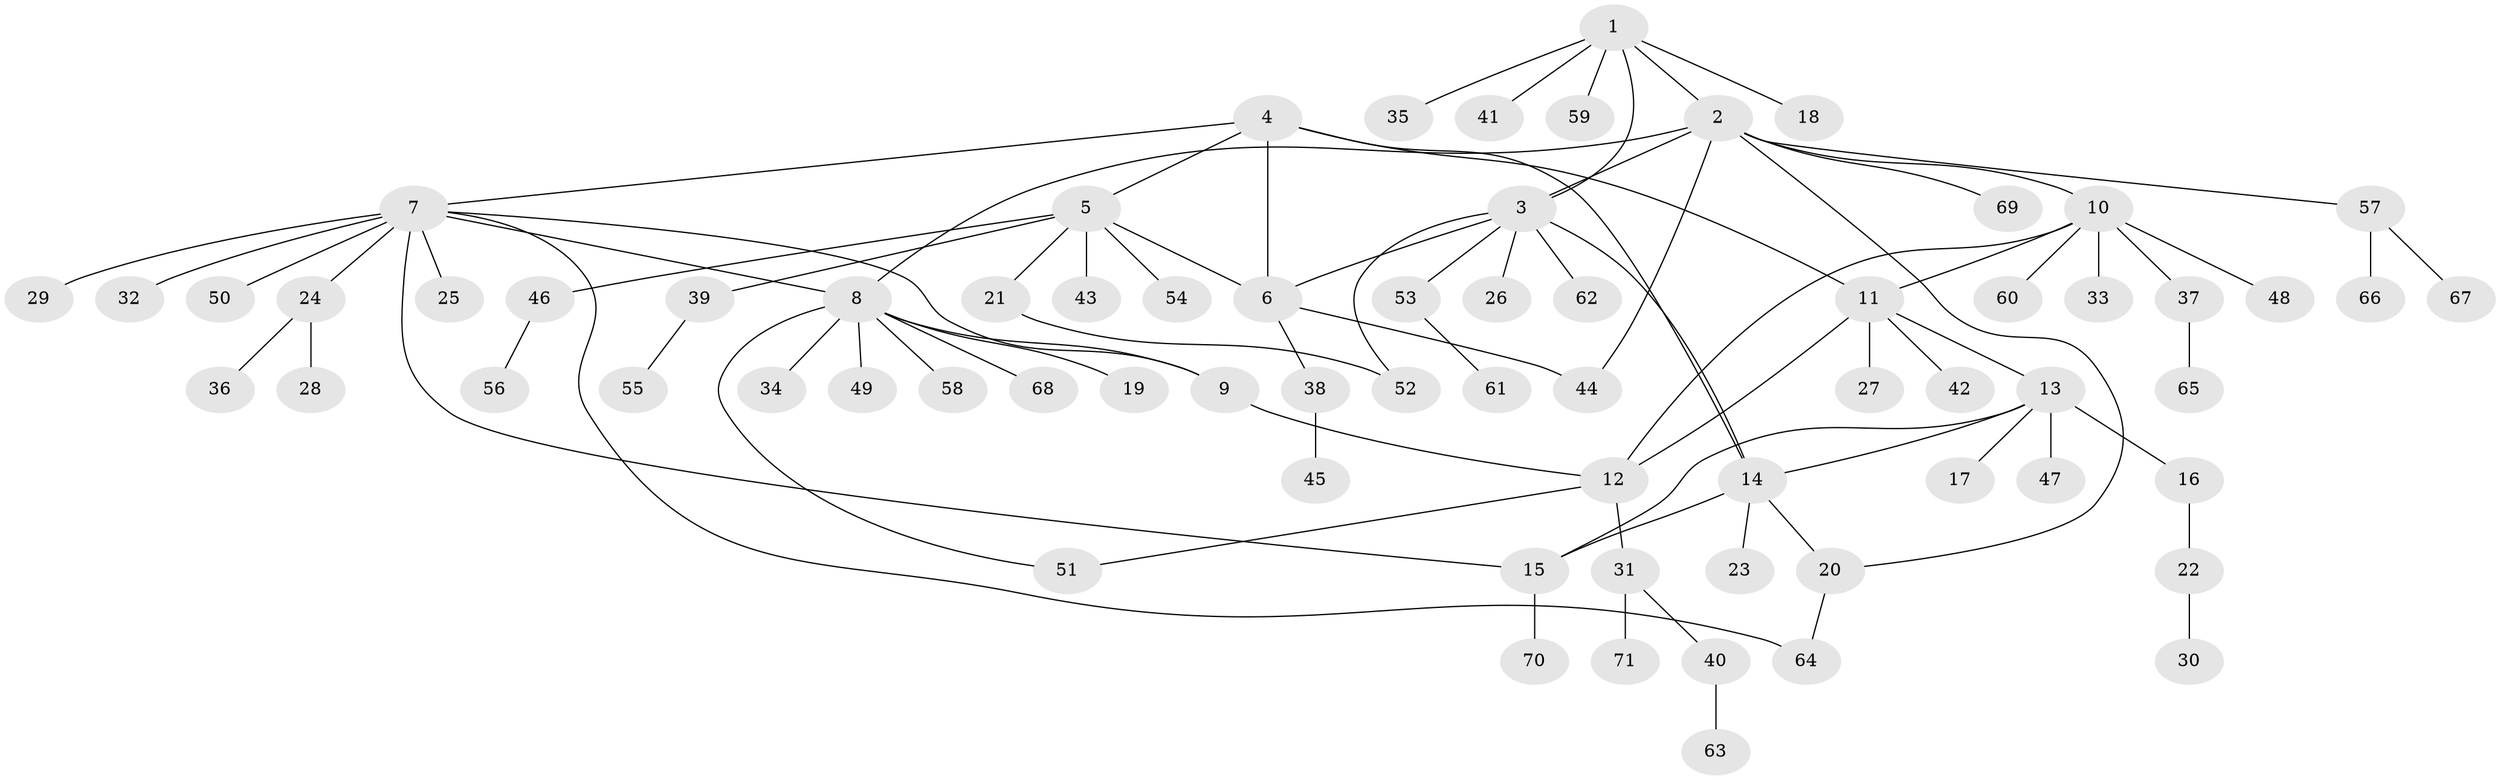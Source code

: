 // coarse degree distribution, {5: 0.1, 13: 0.02, 8: 0.04, 9: 0.02, 6: 0.02, 10: 0.02, 3: 0.04, 4: 0.02, 2: 0.1, 1: 0.62}
// Generated by graph-tools (version 1.1) at 2025/52/02/27/25 19:52:21]
// undirected, 71 vertices, 86 edges
graph export_dot {
graph [start="1"]
  node [color=gray90,style=filled];
  1;
  2;
  3;
  4;
  5;
  6;
  7;
  8;
  9;
  10;
  11;
  12;
  13;
  14;
  15;
  16;
  17;
  18;
  19;
  20;
  21;
  22;
  23;
  24;
  25;
  26;
  27;
  28;
  29;
  30;
  31;
  32;
  33;
  34;
  35;
  36;
  37;
  38;
  39;
  40;
  41;
  42;
  43;
  44;
  45;
  46;
  47;
  48;
  49;
  50;
  51;
  52;
  53;
  54;
  55;
  56;
  57;
  58;
  59;
  60;
  61;
  62;
  63;
  64;
  65;
  66;
  67;
  68;
  69;
  70;
  71;
  1 -- 2;
  1 -- 3;
  1 -- 18;
  1 -- 35;
  1 -- 41;
  1 -- 59;
  2 -- 3;
  2 -- 8;
  2 -- 10;
  2 -- 20;
  2 -- 44;
  2 -- 57;
  2 -- 69;
  3 -- 6;
  3 -- 14;
  3 -- 26;
  3 -- 52;
  3 -- 53;
  3 -- 62;
  4 -- 5;
  4 -- 6;
  4 -- 7;
  4 -- 11;
  4 -- 14;
  5 -- 6;
  5 -- 21;
  5 -- 39;
  5 -- 43;
  5 -- 46;
  5 -- 54;
  6 -- 38;
  6 -- 44;
  7 -- 8;
  7 -- 9;
  7 -- 15;
  7 -- 24;
  7 -- 25;
  7 -- 29;
  7 -- 32;
  7 -- 50;
  7 -- 64;
  8 -- 9;
  8 -- 19;
  8 -- 34;
  8 -- 49;
  8 -- 51;
  8 -- 58;
  8 -- 68;
  9 -- 12;
  10 -- 11;
  10 -- 12;
  10 -- 33;
  10 -- 37;
  10 -- 48;
  10 -- 60;
  11 -- 12;
  11 -- 13;
  11 -- 27;
  11 -- 42;
  12 -- 31;
  12 -- 51;
  13 -- 14;
  13 -- 15;
  13 -- 16;
  13 -- 17;
  13 -- 47;
  14 -- 15;
  14 -- 20;
  14 -- 23;
  15 -- 70;
  16 -- 22;
  20 -- 64;
  21 -- 52;
  22 -- 30;
  24 -- 28;
  24 -- 36;
  31 -- 40;
  31 -- 71;
  37 -- 65;
  38 -- 45;
  39 -- 55;
  40 -- 63;
  46 -- 56;
  53 -- 61;
  57 -- 66;
  57 -- 67;
}
